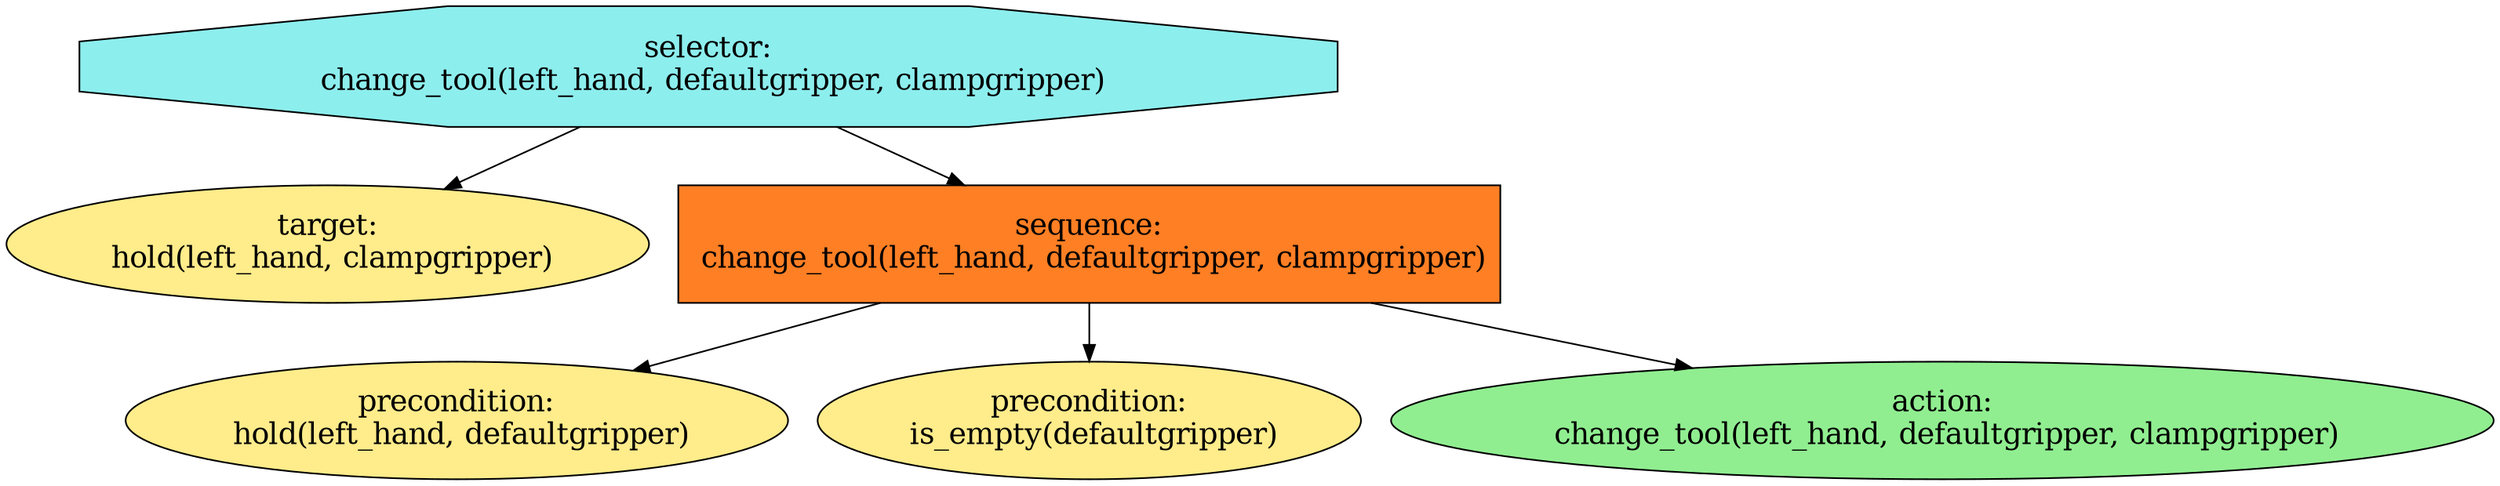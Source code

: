 digraph pastafarianism {
ordering=out;
graph [fontname="times-roman"];
node [fontname="times-roman"];
edge [fontname="times-roman"];
"selector:
 change_tool(left_hand, defaultgripper, clampgripper)" [fillcolor=darkslategray2, fontcolor=black, fontsize=18, label="selector:
 change_tool(left_hand, defaultgripper, clampgripper)", shape=octagon, style=filled];
"target:
 hold(left_hand, clampgripper)" [fillcolor=lightgoldenrod1, fontcolor=black, fontsize=18, height=1.0, label="target:
 hold(left_hand, clampgripper)", shape=ellipse, style=filled];
"selector:
 change_tool(left_hand, defaultgripper, clampgripper)" -> "target:
 hold(left_hand, clampgripper)";
"sequence:
 change_tool(left_hand, defaultgripper, clampgripper)" [fillcolor=chocolate1, fontcolor=black, fontsize=18, height=1.0, label="sequence:
 change_tool(left_hand, defaultgripper, clampgripper)", shape=box, style=filled];
"selector:
 change_tool(left_hand, defaultgripper, clampgripper)" -> "sequence:
 change_tool(left_hand, defaultgripper, clampgripper)";
"precondition:
 hold(left_hand, defaultgripper)" [fillcolor=lightgoldenrod1, fontcolor=black, fontsize=18, height=1.0, label="precondition:
 hold(left_hand, defaultgripper)", shape=ellipse, style=filled];
"sequence:
 change_tool(left_hand, defaultgripper, clampgripper)" -> "precondition:
 hold(left_hand, defaultgripper)";
"precondition:
 is_empty(defaultgripper)" [fillcolor=lightgoldenrod1, fontcolor=black, fontsize=18, height=1.0, label="precondition:
 is_empty(defaultgripper)", shape=ellipse, style=filled];
"sequence:
 change_tool(left_hand, defaultgripper, clampgripper)" -> "precondition:
 is_empty(defaultgripper)";
"action:
 change_tool(left_hand, defaultgripper, clampgripper)" [fillcolor=lightgreen, fontcolor=black, fontsize=18, height=1.0, label="action:
 change_tool(left_hand, defaultgripper, clampgripper)", shape=ellipse, style=filled];
"sequence:
 change_tool(left_hand, defaultgripper, clampgripper)" -> "action:
 change_tool(left_hand, defaultgripper, clampgripper)";
}
